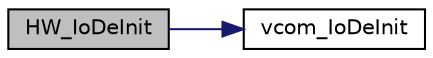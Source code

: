 digraph "HW_IoDeInit"
{
  edge [fontname="Helvetica",fontsize="10",labelfontname="Helvetica",labelfontsize="10"];
  node [fontname="Helvetica",fontsize="10",shape=record];
  rankdir="LR";
  Node28 [label="HW_IoDeInit",height=0.2,width=0.4,color="black", fillcolor="grey75", style="filled", fontcolor="black"];
  Node28 -> Node29 [color="midnightblue",fontsize="10",style="solid",fontname="Helvetica"];
  Node29 [label="vcom_IoDeInit",height=0.2,width=0.4,color="black", fillcolor="white", style="filled",URL="$vcom_8h.html#af123b0d36772ca23451b5e1ded6438e7",tooltip="DeInit the VCOM IOs. "];
}
